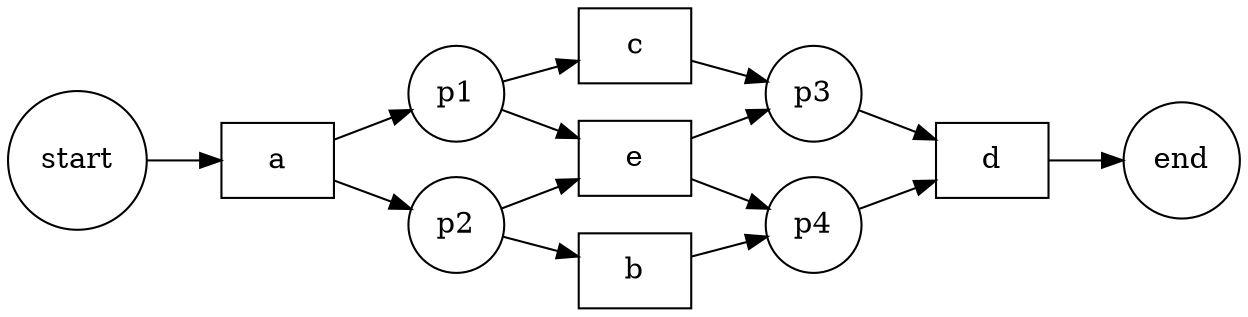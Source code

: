 digraph {
	graph [rankdir=LR]
	a [shape=rect]
	p1 [shape=circle]
	a -> p1
	p1 [shape=circle]
	e [shape=rect]
	p1 -> e
	p1 [shape=circle]
	c [shape=rect]
	p1 -> c
	a [shape=rect]
	p2 [shape=circle]
	a -> p2
	p2 [shape=circle]
	e [shape=rect]
	p2 -> e
	p2 [shape=circle]
	b [shape=rect]
	p2 -> b
	e [shape=rect]
	p3 [shape=circle]
	e -> p3
	c [shape=rect]
	p3 [shape=circle]
	c -> p3
	p3 [shape=circle]
	d [shape=rect]
	p3 -> d
	e [shape=rect]
	p4 [shape=circle]
	e -> p4
	b [shape=rect]
	p4 [shape=circle]
	b -> p4
	p4 [shape=circle]
	d [shape=rect]
	p4 -> d
	start [shape=circle]
	a [shape=rect]
	start -> a
	end [shape=circle]
	d [shape=rect]
	d -> end
}
